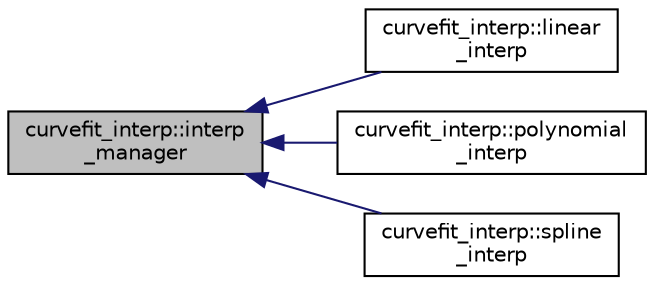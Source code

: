 digraph "curvefit_interp::interp_manager"
{
  edge [fontname="Helvetica",fontsize="10",labelfontname="Helvetica",labelfontsize="10"];
  node [fontname="Helvetica",fontsize="10",shape=record];
  rankdir="LR";
  Node0 [label="curvefit_interp::interp\l_manager",height=0.2,width=0.4,color="black", fillcolor="grey75", style="filled", fontcolor="black"];
  Node0 -> Node1 [dir="back",color="midnightblue",fontsize="10",style="solid",fontname="Helvetica"];
  Node1 [label="curvefit_interp::linear\l_interp",height=0.2,width=0.4,color="black", fillcolor="white", style="filled",URL="$structcurvefit__interp_1_1linear__interp.html",tooltip="Extends the interp_manager class allowing for linear, piecewise interpolation of a data set..."];
  Node0 -> Node2 [dir="back",color="midnightblue",fontsize="10",style="solid",fontname="Helvetica"];
  Node2 [label="curvefit_interp::polynomial\l_interp",height=0.2,width=0.4,color="black", fillcolor="white", style="filled",URL="$structcurvefit__interp_1_1polynomial__interp.html",tooltip="Extends the interp_manager class allowing for polynomial interpolation of a data set. "];
  Node0 -> Node3 [dir="back",color="midnightblue",fontsize="10",style="solid",fontname="Helvetica"];
  Node3 [label="curvefit_interp::spline\l_interp",height=0.2,width=0.4,color="black", fillcolor="white", style="filled",URL="$structcurvefit__interp_1_1spline__interp.html",tooltip="Extends the interp_manager class allowing for cubic spline interpolation of a data set..."];
}
